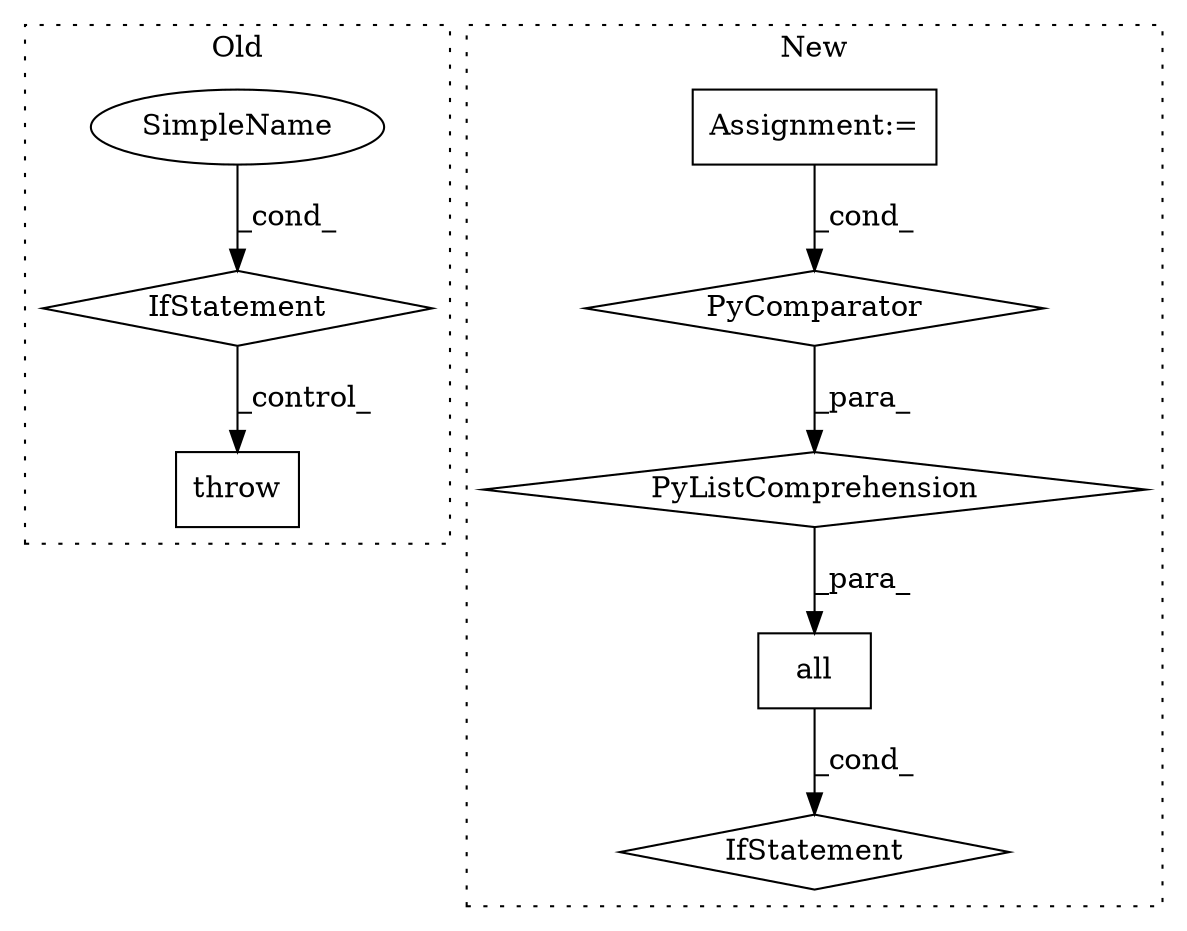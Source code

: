 digraph G {
subgraph cluster0 {
1 [label="throw" a="53" s="6741" l="6" shape="box"];
3 [label="IfStatement" a="25" s="5657,5683" l="4,2" shape="diamond"];
4 [label="SimpleName" a="42" s="" l="" shape="ellipse"];
label = "Old";
style="dotted";
}
subgraph cluster1 {
2 [label="all" a="32" s="6432,6550" l="17,-5" shape="box"];
5 [label="IfStatement" a="25" s="6428,6545" l="4,2" shape="diamond"];
6 [label="PyComparator" a="113" s="6521" l="21" shape="diamond"];
7 [label="Assignment:=" a="7" s="6521" l="21" shape="box"];
8 [label="PyListComprehension" a="109" s="6449" l="101" shape="diamond"];
label = "New";
style="dotted";
}
2 -> 5 [label="_cond_"];
3 -> 1 [label="_control_"];
4 -> 3 [label="_cond_"];
6 -> 8 [label="_para_"];
7 -> 6 [label="_cond_"];
8 -> 2 [label="_para_"];
}